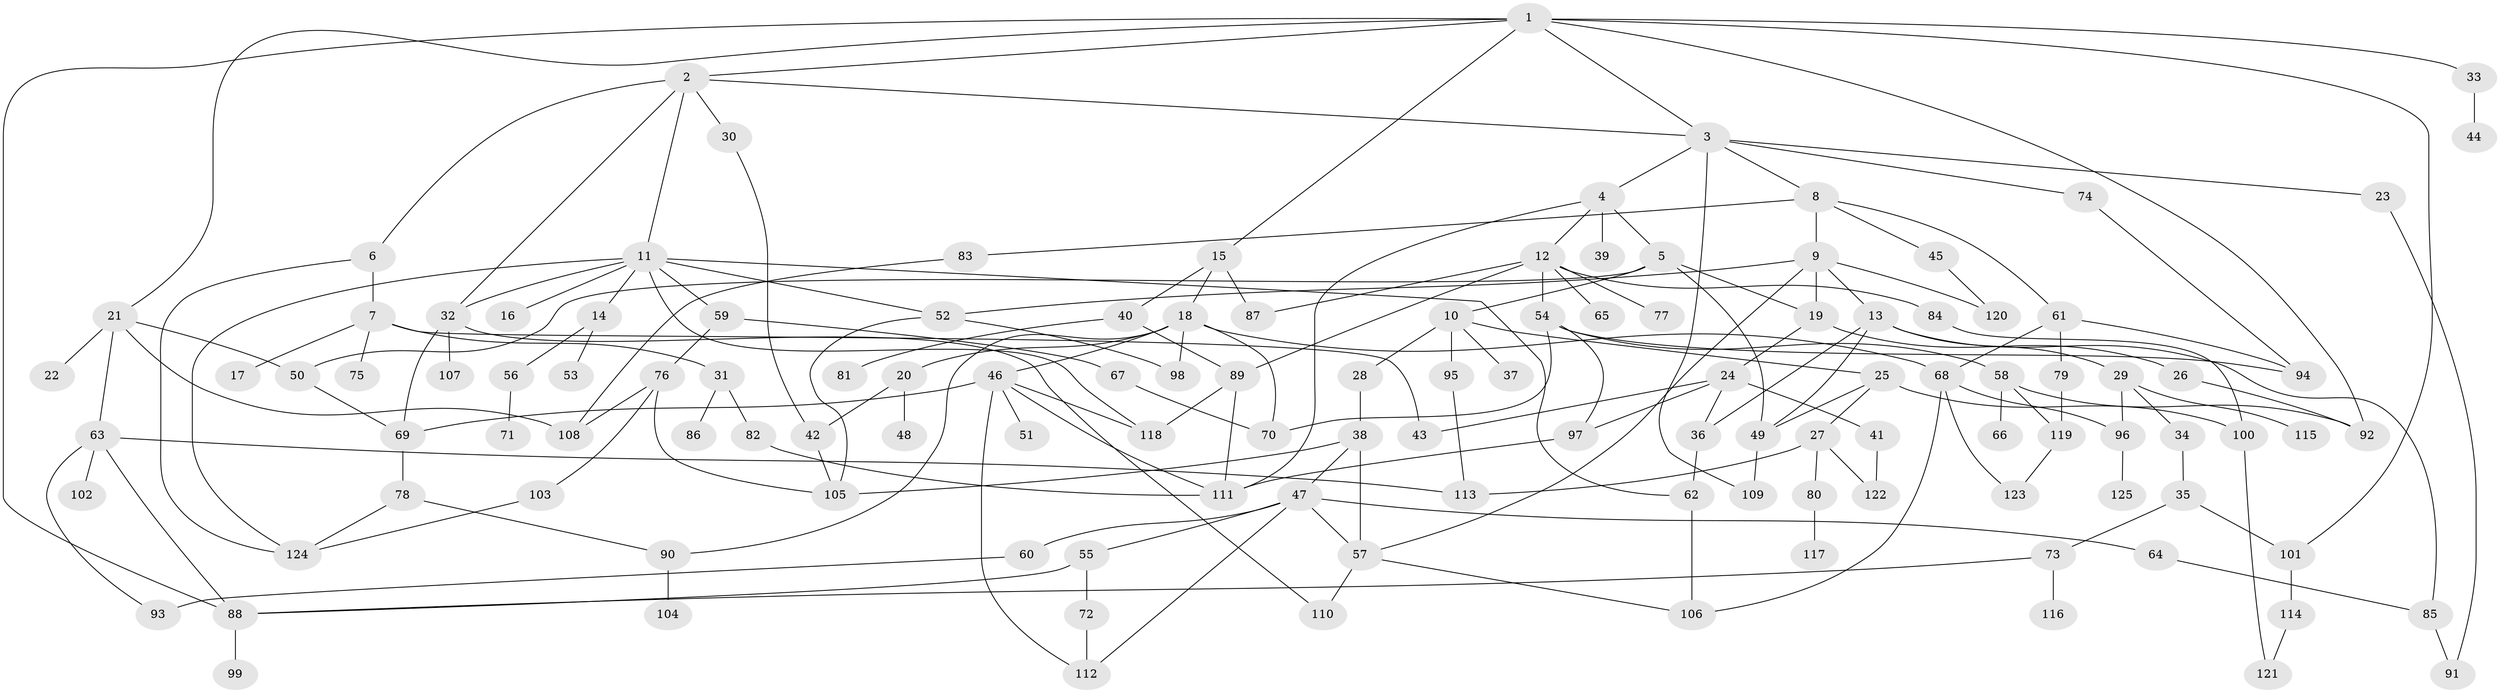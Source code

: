 // Generated by graph-tools (version 1.1) at 2025/49/03/09/25 03:49:26]
// undirected, 125 vertices, 187 edges
graph export_dot {
graph [start="1"]
  node [color=gray90,style=filled];
  1;
  2;
  3;
  4;
  5;
  6;
  7;
  8;
  9;
  10;
  11;
  12;
  13;
  14;
  15;
  16;
  17;
  18;
  19;
  20;
  21;
  22;
  23;
  24;
  25;
  26;
  27;
  28;
  29;
  30;
  31;
  32;
  33;
  34;
  35;
  36;
  37;
  38;
  39;
  40;
  41;
  42;
  43;
  44;
  45;
  46;
  47;
  48;
  49;
  50;
  51;
  52;
  53;
  54;
  55;
  56;
  57;
  58;
  59;
  60;
  61;
  62;
  63;
  64;
  65;
  66;
  67;
  68;
  69;
  70;
  71;
  72;
  73;
  74;
  75;
  76;
  77;
  78;
  79;
  80;
  81;
  82;
  83;
  84;
  85;
  86;
  87;
  88;
  89;
  90;
  91;
  92;
  93;
  94;
  95;
  96;
  97;
  98;
  99;
  100;
  101;
  102;
  103;
  104;
  105;
  106;
  107;
  108;
  109;
  110;
  111;
  112;
  113;
  114;
  115;
  116;
  117;
  118;
  119;
  120;
  121;
  122;
  123;
  124;
  125;
  1 -- 2;
  1 -- 15;
  1 -- 21;
  1 -- 33;
  1 -- 101;
  1 -- 3;
  1 -- 92;
  1 -- 88;
  2 -- 3;
  2 -- 6;
  2 -- 11;
  2 -- 30;
  2 -- 32;
  3 -- 4;
  3 -- 8;
  3 -- 23;
  3 -- 74;
  3 -- 109;
  4 -- 5;
  4 -- 12;
  4 -- 39;
  4 -- 111;
  5 -- 10;
  5 -- 19;
  5 -- 49;
  5 -- 50;
  6 -- 7;
  6 -- 124;
  7 -- 17;
  7 -- 31;
  7 -- 43;
  7 -- 75;
  8 -- 9;
  8 -- 45;
  8 -- 61;
  8 -- 83;
  9 -- 13;
  9 -- 120;
  9 -- 19;
  9 -- 52;
  9 -- 57;
  10 -- 25;
  10 -- 28;
  10 -- 37;
  10 -- 95;
  11 -- 14;
  11 -- 16;
  11 -- 32;
  11 -- 52;
  11 -- 59;
  11 -- 62;
  11 -- 118;
  11 -- 124;
  12 -- 54;
  12 -- 65;
  12 -- 77;
  12 -- 84;
  12 -- 87;
  12 -- 89;
  13 -- 29;
  13 -- 49;
  13 -- 36;
  13 -- 85;
  14 -- 53;
  14 -- 56;
  15 -- 18;
  15 -- 40;
  15 -- 87;
  18 -- 20;
  18 -- 46;
  18 -- 98;
  18 -- 68;
  18 -- 70;
  18 -- 90;
  19 -- 24;
  19 -- 26;
  20 -- 42;
  20 -- 48;
  21 -- 22;
  21 -- 50;
  21 -- 63;
  21 -- 108;
  23 -- 91;
  24 -- 36;
  24 -- 41;
  24 -- 97;
  24 -- 43;
  25 -- 27;
  25 -- 100;
  25 -- 49;
  26 -- 92;
  27 -- 80;
  27 -- 122;
  27 -- 113;
  28 -- 38;
  29 -- 34;
  29 -- 96;
  29 -- 115;
  30 -- 42;
  31 -- 82;
  31 -- 86;
  32 -- 107;
  32 -- 110;
  32 -- 69;
  33 -- 44;
  34 -- 35;
  35 -- 73;
  35 -- 101;
  36 -- 62;
  38 -- 47;
  38 -- 57;
  38 -- 105;
  40 -- 81;
  40 -- 89;
  41 -- 122;
  42 -- 105;
  45 -- 120;
  46 -- 51;
  46 -- 118;
  46 -- 111;
  46 -- 69;
  46 -- 112;
  47 -- 55;
  47 -- 60;
  47 -- 64;
  47 -- 112;
  47 -- 57;
  49 -- 109;
  50 -- 69;
  52 -- 105;
  52 -- 98;
  54 -- 58;
  54 -- 94;
  54 -- 70;
  54 -- 97;
  55 -- 72;
  55 -- 88;
  56 -- 71;
  57 -- 106;
  57 -- 110;
  58 -- 66;
  58 -- 92;
  58 -- 119;
  59 -- 67;
  59 -- 76;
  60 -- 93;
  61 -- 68;
  61 -- 79;
  61 -- 94;
  62 -- 106;
  63 -- 88;
  63 -- 93;
  63 -- 102;
  63 -- 113;
  64 -- 85;
  67 -- 70;
  68 -- 123;
  68 -- 96;
  68 -- 106;
  69 -- 78;
  72 -- 112;
  73 -- 116;
  73 -- 88;
  74 -- 94;
  76 -- 103;
  76 -- 108;
  76 -- 105;
  78 -- 90;
  78 -- 124;
  79 -- 119;
  80 -- 117;
  82 -- 111;
  83 -- 108;
  84 -- 100;
  85 -- 91;
  88 -- 99;
  89 -- 111;
  89 -- 118;
  90 -- 104;
  95 -- 113;
  96 -- 125;
  97 -- 111;
  100 -- 121;
  101 -- 114;
  103 -- 124;
  114 -- 121;
  119 -- 123;
}
